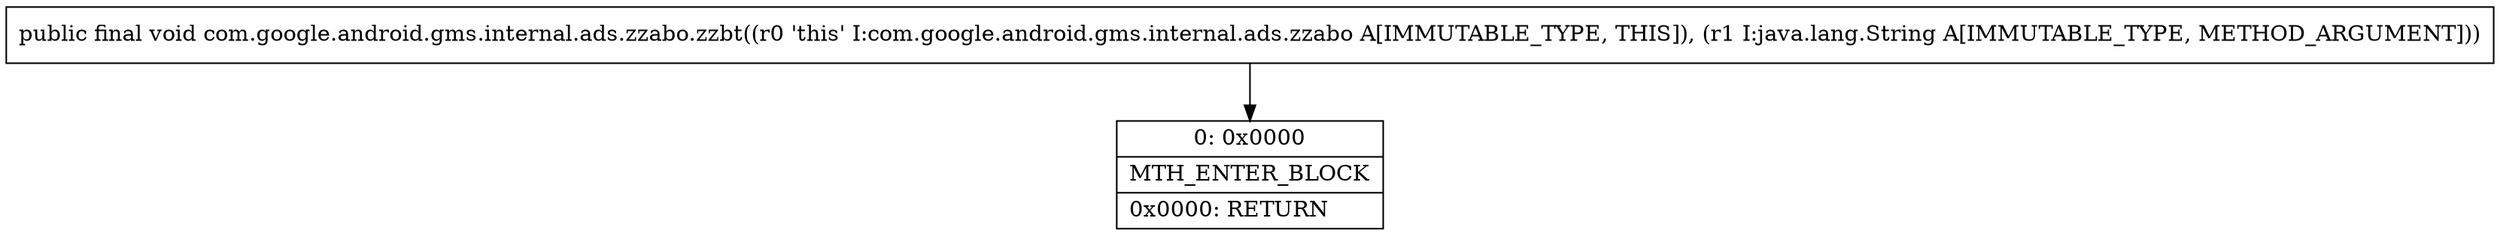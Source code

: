 digraph "CFG forcom.google.android.gms.internal.ads.zzabo.zzbt(Ljava\/lang\/String;)V" {
Node_0 [shape=record,label="{0\:\ 0x0000|MTH_ENTER_BLOCK\l|0x0000: RETURN   \l}"];
MethodNode[shape=record,label="{public final void com.google.android.gms.internal.ads.zzabo.zzbt((r0 'this' I:com.google.android.gms.internal.ads.zzabo A[IMMUTABLE_TYPE, THIS]), (r1 I:java.lang.String A[IMMUTABLE_TYPE, METHOD_ARGUMENT])) }"];
MethodNode -> Node_0;
}

